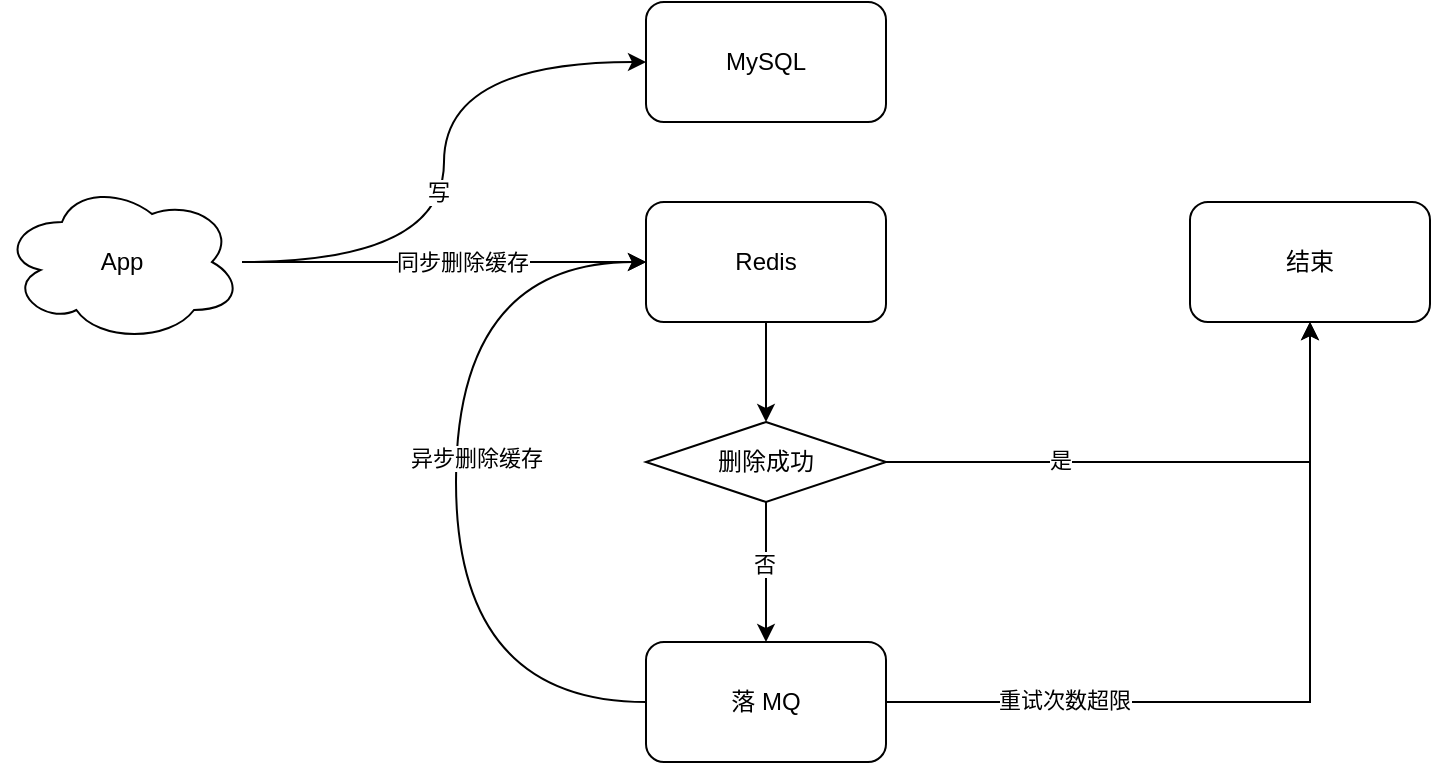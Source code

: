 <mxfile version="26.0.6">
  <diagram name="第 1 页" id="UhGYSRa2YgAMnk5_34X9">
    <mxGraphModel dx="954" dy="581" grid="1" gridSize="10" guides="1" tooltips="1" connect="1" arrows="1" fold="1" page="1" pageScale="1" pageWidth="827" pageHeight="1169" math="0" shadow="0">
      <root>
        <mxCell id="0" />
        <mxCell id="1" parent="0" />
        <mxCell id="eUmpF66XLGPswrJBCya0-1" style="edgeStyle=orthogonalEdgeStyle;rounded=0;orthogonalLoop=1;jettySize=auto;html=1;entryX=0;entryY=0.5;entryDx=0;entryDy=0;strokeColor=default;curved=1;" parent="1" source="eUmpF66XLGPswrJBCya0-5" target="eUmpF66XLGPswrJBCya0-6" edge="1">
          <mxGeometry relative="1" as="geometry" />
        </mxCell>
        <mxCell id="eUmpF66XLGPswrJBCya0-2" value="写" style="edgeLabel;html=1;align=center;verticalAlign=middle;resizable=0;points=[];" parent="eUmpF66XLGPswrJBCya0-1" vertex="1" connectable="0">
          <mxGeometry x="-0.095" y="3" relative="1" as="geometry">
            <mxPoint as="offset" />
          </mxGeometry>
        </mxCell>
        <mxCell id="eUmpF66XLGPswrJBCya0-3" style="edgeStyle=orthogonalEdgeStyle;rounded=0;orthogonalLoop=1;jettySize=auto;html=1;entryX=0;entryY=0.5;entryDx=0;entryDy=0;" parent="1" source="eUmpF66XLGPswrJBCya0-5" target="eUmpF66XLGPswrJBCya0-13" edge="1">
          <mxGeometry relative="1" as="geometry" />
        </mxCell>
        <mxCell id="eUmpF66XLGPswrJBCya0-4" value="同步删除缓存" style="edgeLabel;html=1;align=center;verticalAlign=middle;resizable=0;points=[];" parent="eUmpF66XLGPswrJBCya0-3" vertex="1" connectable="0">
          <mxGeometry x="-0.006" y="-1" relative="1" as="geometry">
            <mxPoint x="9" y="-1" as="offset" />
          </mxGeometry>
        </mxCell>
        <mxCell id="eUmpF66XLGPswrJBCya0-5" value="App" style="ellipse;shape=cloud;whiteSpace=wrap;html=1;" parent="1" vertex="1">
          <mxGeometry x="43" y="240" width="120" height="80" as="geometry" />
        </mxCell>
        <mxCell id="eUmpF66XLGPswrJBCya0-6" value="MySQL" style="rounded=1;whiteSpace=wrap;html=1;" parent="1" vertex="1">
          <mxGeometry x="365" y="150" width="120" height="60" as="geometry" />
        </mxCell>
        <mxCell id="eUmpF66XLGPswrJBCya0-7" style="edgeStyle=orthogonalEdgeStyle;rounded=0;orthogonalLoop=1;jettySize=auto;html=1;entryX=0;entryY=0.5;entryDx=0;entryDy=0;curved=1;" parent="1" source="eUmpF66XLGPswrJBCya0-11" target="eUmpF66XLGPswrJBCya0-13" edge="1">
          <mxGeometry relative="1" as="geometry">
            <mxPoint x="360" y="280" as="targetPoint" />
            <Array as="points">
              <mxPoint x="270" y="500" />
              <mxPoint x="270" y="280" />
            </Array>
          </mxGeometry>
        </mxCell>
        <mxCell id="eUmpF66XLGPswrJBCya0-8" value="异步删除缓存" style="edgeLabel;html=1;align=center;verticalAlign=middle;resizable=0;points=[];" parent="eUmpF66XLGPswrJBCya0-7" vertex="1" connectable="0">
          <mxGeometry x="-0.286" relative="1" as="geometry">
            <mxPoint x="10" y="-71" as="offset" />
          </mxGeometry>
        </mxCell>
        <mxCell id="eUmpF66XLGPswrJBCya0-9" style="edgeStyle=orthogonalEdgeStyle;rounded=0;orthogonalLoop=1;jettySize=auto;html=1;entryX=0.5;entryY=1;entryDx=0;entryDy=0;" parent="1" source="eUmpF66XLGPswrJBCya0-11" target="eUmpF66XLGPswrJBCya0-19" edge="1">
          <mxGeometry relative="1" as="geometry" />
        </mxCell>
        <mxCell id="eUmpF66XLGPswrJBCya0-10" value="重试次数超限" style="edgeLabel;html=1;align=center;verticalAlign=middle;resizable=0;points=[];" parent="eUmpF66XLGPswrJBCya0-9" vertex="1" connectable="0">
          <mxGeometry x="-0.677" y="1" relative="1" as="geometry">
            <mxPoint x="24" as="offset" />
          </mxGeometry>
        </mxCell>
        <mxCell id="eUmpF66XLGPswrJBCya0-11" value="落 MQ" style="rounded=1;whiteSpace=wrap;html=1;" parent="1" vertex="1">
          <mxGeometry x="365" y="470" width="120" height="60" as="geometry" />
        </mxCell>
        <mxCell id="eUmpF66XLGPswrJBCya0-12" style="edgeStyle=orthogonalEdgeStyle;rounded=0;orthogonalLoop=1;jettySize=auto;html=1;exitX=0.5;exitY=1;exitDx=0;exitDy=0;entryX=0.5;entryY=0;entryDx=0;entryDy=0;" parent="1" source="eUmpF66XLGPswrJBCya0-13" target="eUmpF66XLGPswrJBCya0-18" edge="1">
          <mxGeometry relative="1" as="geometry" />
        </mxCell>
        <mxCell id="eUmpF66XLGPswrJBCya0-13" value="Redis" style="rounded=1;whiteSpace=wrap;html=1;" parent="1" vertex="1">
          <mxGeometry x="365" y="250" width="120" height="60" as="geometry" />
        </mxCell>
        <mxCell id="eUmpF66XLGPswrJBCya0-14" style="edgeStyle=orthogonalEdgeStyle;rounded=0;orthogonalLoop=1;jettySize=auto;html=1;entryX=0.5;entryY=0;entryDx=0;entryDy=0;" parent="1" source="eUmpF66XLGPswrJBCya0-18" target="eUmpF66XLGPswrJBCya0-11" edge="1">
          <mxGeometry relative="1" as="geometry" />
        </mxCell>
        <mxCell id="eUmpF66XLGPswrJBCya0-15" value="否" style="edgeLabel;html=1;align=center;verticalAlign=middle;resizable=0;points=[];" parent="eUmpF66XLGPswrJBCya0-14" vertex="1" connectable="0">
          <mxGeometry x="-0.12" y="1" relative="1" as="geometry">
            <mxPoint x="-2" as="offset" />
          </mxGeometry>
        </mxCell>
        <mxCell id="eUmpF66XLGPswrJBCya0-16" style="edgeStyle=orthogonalEdgeStyle;rounded=0;orthogonalLoop=1;jettySize=auto;html=1;entryX=0.5;entryY=1;entryDx=0;entryDy=0;" parent="1" source="eUmpF66XLGPswrJBCya0-18" target="eUmpF66XLGPswrJBCya0-19" edge="1">
          <mxGeometry relative="1" as="geometry">
            <mxPoint x="709" y="280" as="targetPoint" />
          </mxGeometry>
        </mxCell>
        <mxCell id="eUmpF66XLGPswrJBCya0-17" value="是" style="edgeLabel;html=1;align=center;verticalAlign=middle;resizable=0;points=[];" parent="eUmpF66XLGPswrJBCya0-16" vertex="1" connectable="0">
          <mxGeometry x="-0.394" y="-2" relative="1" as="geometry">
            <mxPoint x="1" y="-3" as="offset" />
          </mxGeometry>
        </mxCell>
        <mxCell id="eUmpF66XLGPswrJBCya0-18" value="删除成功" style="rhombus;whiteSpace=wrap;html=1;" parent="1" vertex="1">
          <mxGeometry x="365" y="360" width="120" height="40" as="geometry" />
        </mxCell>
        <mxCell id="eUmpF66XLGPswrJBCya0-19" value="结束" style="rounded=1;whiteSpace=wrap;html=1;" parent="1" vertex="1">
          <mxGeometry x="637" y="250" width="120" height="60" as="geometry" />
        </mxCell>
      </root>
    </mxGraphModel>
  </diagram>
</mxfile>
